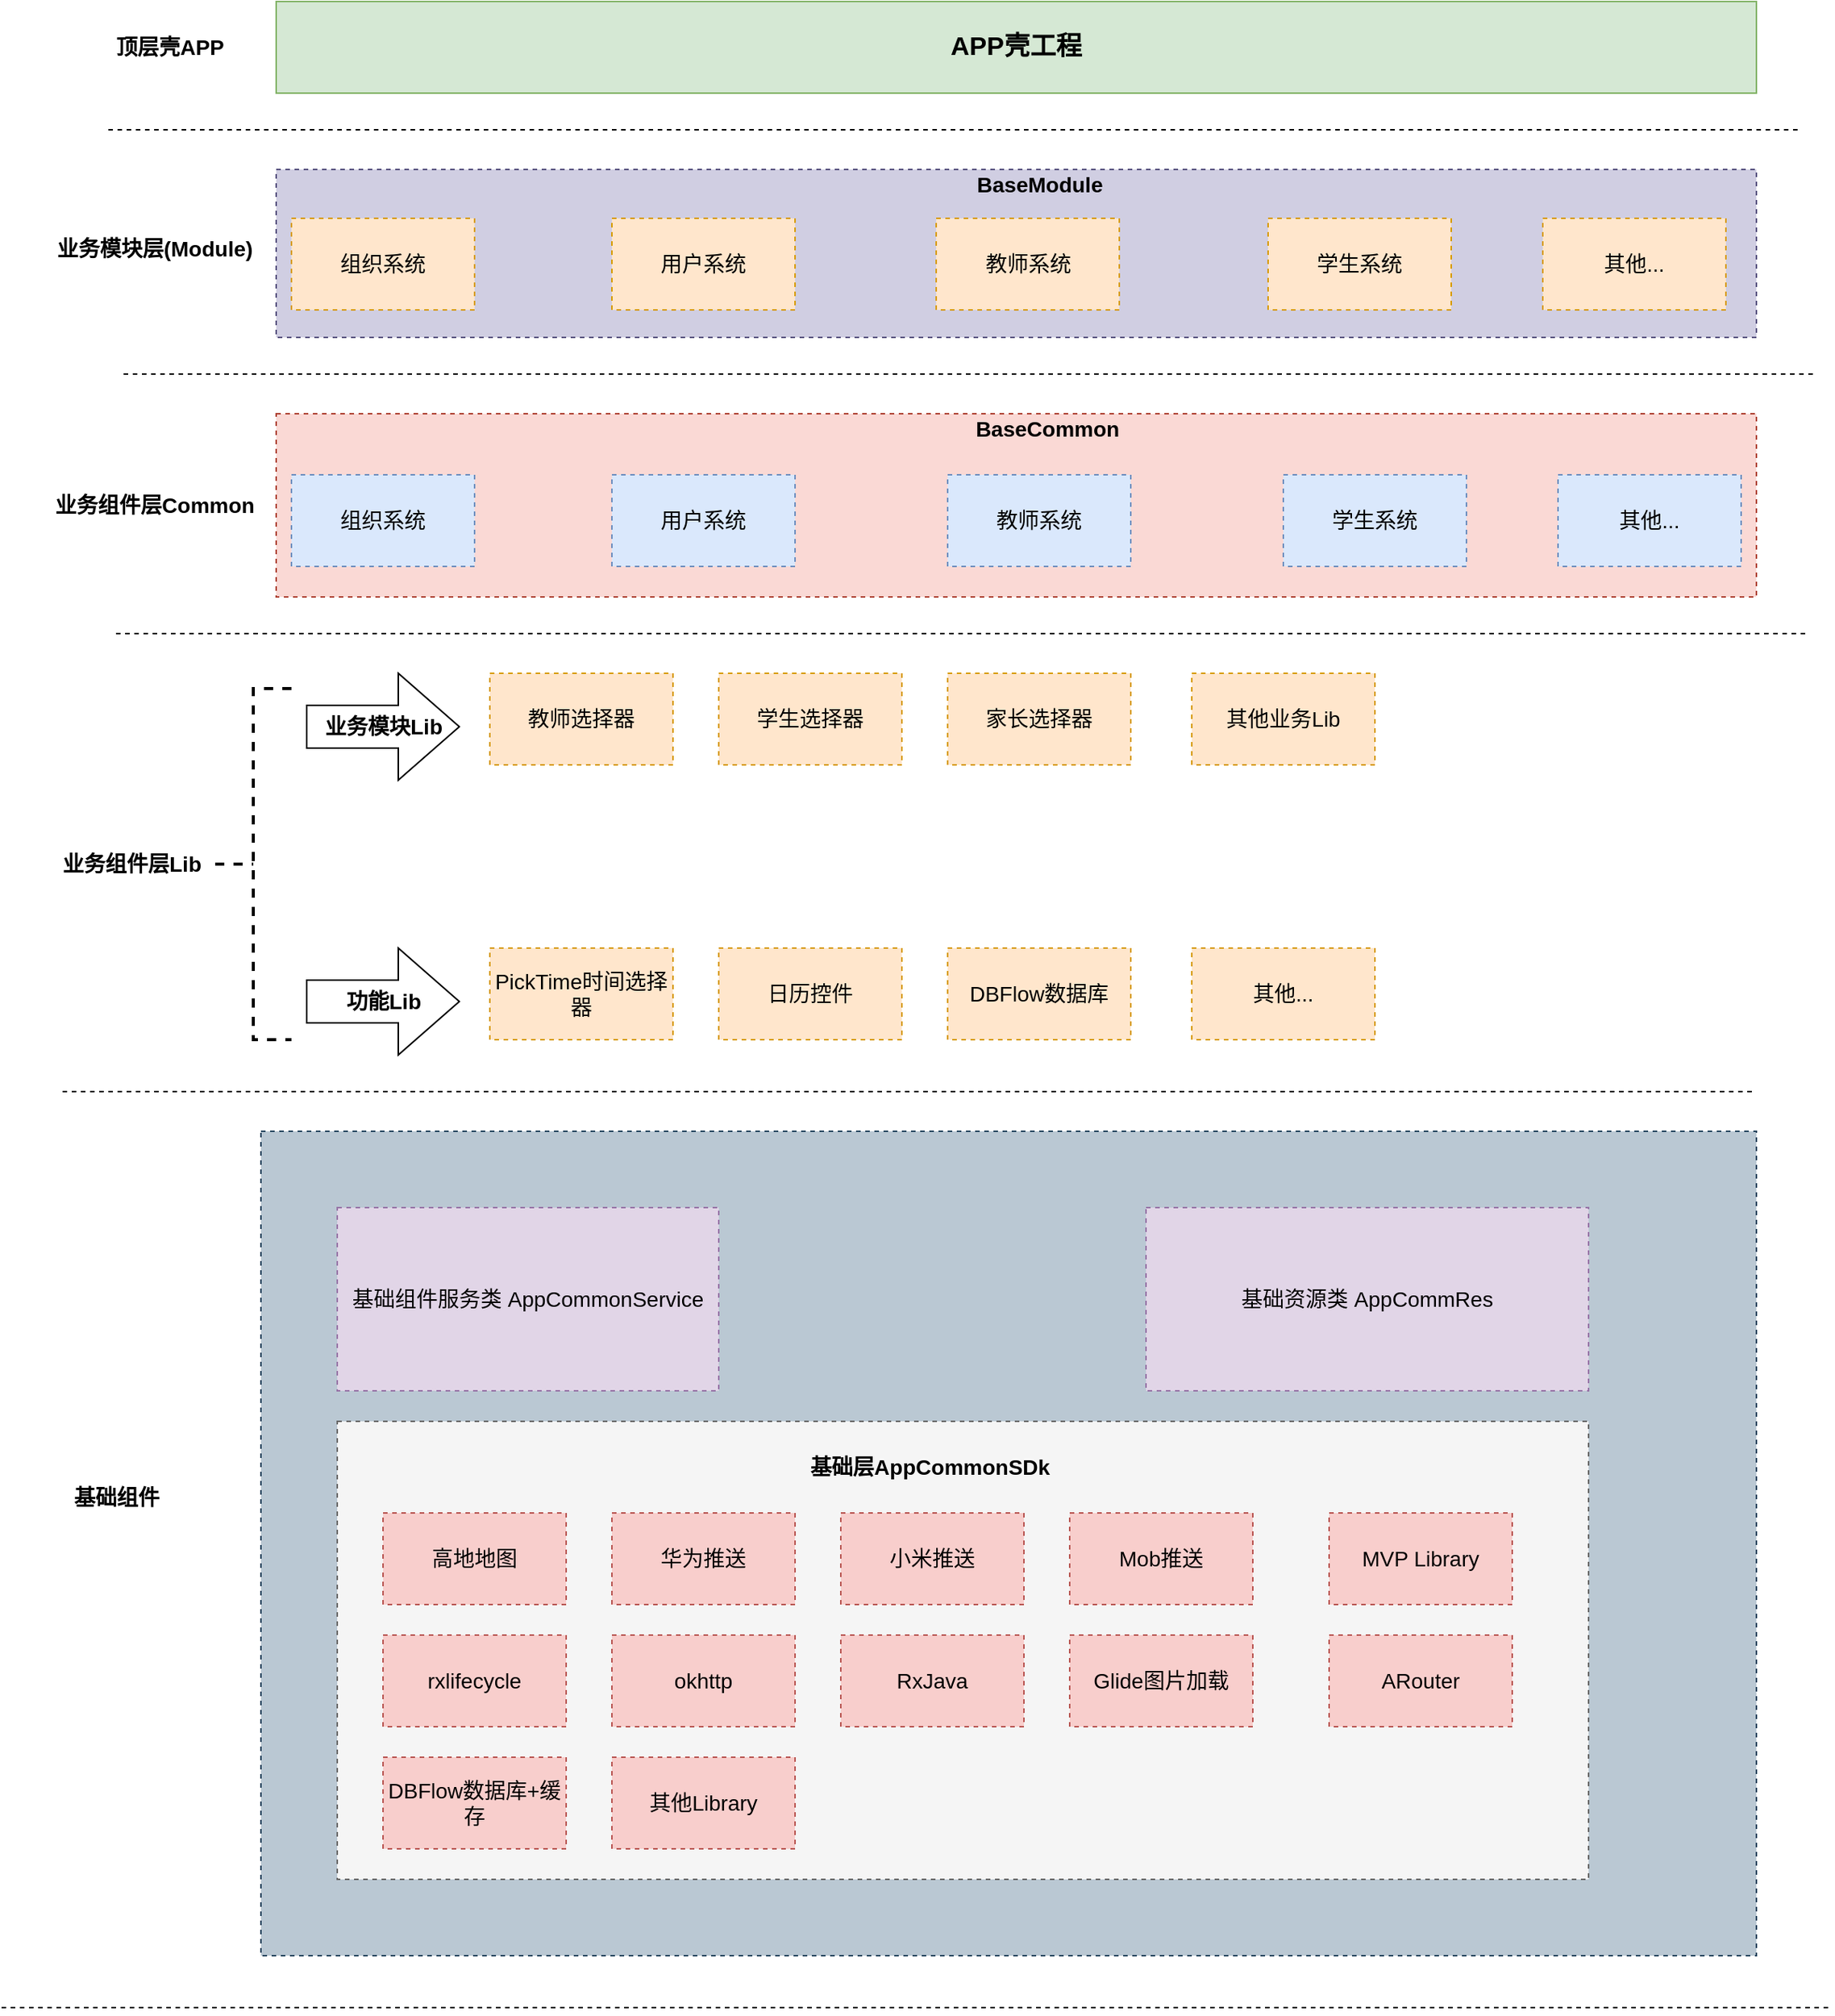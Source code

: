 <mxfile version="13.8.8" type="github">
  <diagram id="5YJdf_GiZVkq7qKEYGZW" name="Page-1">
    <mxGraphModel dx="2249" dy="762" grid="1" gridSize="10" guides="1" tooltips="1" connect="1" arrows="1" fold="1" page="1" pageScale="1" pageWidth="827" pageHeight="1169" math="0" shadow="0">
      <root>
        <mxCell id="0" />
        <mxCell id="1" parent="0" />
        <mxCell id="j0w_x6X-0oKLD-OR9ZKu-62" value="" style="rounded=0;whiteSpace=wrap;html=1;dashed=1;fontSize=14;fillColor=#d0cee2;strokeColor=#56517e;" vertex="1" parent="1">
          <mxGeometry x="100" y="170" width="970" height="110" as="geometry" />
        </mxCell>
        <mxCell id="j0w_x6X-0oKLD-OR9ZKu-60" value="" style="rounded=0;whiteSpace=wrap;html=1;dashed=1;fontSize=14;fillColor=#fad9d5;strokeColor=#ae4132;" vertex="1" parent="1">
          <mxGeometry x="100" y="330" width="970" height="120" as="geometry" />
        </mxCell>
        <mxCell id="j0w_x6X-0oKLD-OR9ZKu-58" value="" style="rounded=0;whiteSpace=wrap;html=1;dashed=1;fontSize=14;fillColor=#bac8d3;strokeColor=#23445d;" vertex="1" parent="1">
          <mxGeometry x="90" y="800" width="980" height="540" as="geometry" />
        </mxCell>
        <mxCell id="j0w_x6X-0oKLD-OR9ZKu-52" value="" style="rounded=0;whiteSpace=wrap;html=1;dashed=1;fontSize=14;fillColor=#f5f5f5;strokeColor=#666666;fontColor=#333333;" vertex="1" parent="1">
          <mxGeometry x="140" y="990" width="820" height="300" as="geometry" />
        </mxCell>
        <mxCell id="QNq1hISHLKf9LOUZHScL-2" value="&lt;font style=&quot;font-size: 17px&quot;&gt;APP壳工程&lt;/font&gt;" style="rounded=0;whiteSpace=wrap;html=1;fillColor=#d5e8d4;strokeColor=#82b366;fontStyle=1" parent="1" vertex="1">
          <mxGeometry x="100" y="60" width="970" height="60" as="geometry" />
        </mxCell>
        <mxCell id="QNq1hISHLKf9LOUZHScL-4" value="顶层壳APP" style="text;html=1;align=center;verticalAlign=middle;resizable=0;points=[];autosize=1;fontStyle=1;fontSize=14;" parent="1" vertex="1">
          <mxGeometry x="-15" y="80" width="90" height="20" as="geometry" />
        </mxCell>
        <mxCell id="QNq1hISHLKf9LOUZHScL-5" value="" style="line;strokeWidth=1;fillColor=none;align=left;verticalAlign=middle;spacingTop=-1;spacingLeft=3;spacingRight=3;rotatable=0;labelPosition=right;points=[];portConstraint=eastwest;fontSize=14;dashed=1;" parent="1" vertex="1">
          <mxGeometry x="-10" y="140" width="1110" height="8" as="geometry" />
        </mxCell>
        <mxCell id="j0w_x6X-0oKLD-OR9ZKu-1" value="&lt;b&gt;业务模块层(Module)&lt;/b&gt;" style="text;html=1;align=center;verticalAlign=middle;resizable=0;points=[];autosize=1;fontSize=14;" vertex="1" parent="1">
          <mxGeometry x="-50" y="212" width="140" height="20" as="geometry" />
        </mxCell>
        <mxCell id="j0w_x6X-0oKLD-OR9ZKu-2" value="教师系统" style="rounded=0;whiteSpace=wrap;html=1;dashed=1;fontSize=14;fillColor=#ffe6cc;strokeColor=#d79b00;" vertex="1" parent="1">
          <mxGeometry x="532.5" y="202" width="120" height="60" as="geometry" />
        </mxCell>
        <mxCell id="j0w_x6X-0oKLD-OR9ZKu-3" value="学生系统" style="rounded=0;whiteSpace=wrap;html=1;dashed=1;fontSize=14;fillColor=#ffe6cc;strokeColor=#d79b00;" vertex="1" parent="1">
          <mxGeometry x="750" y="202" width="120" height="60" as="geometry" />
        </mxCell>
        <mxCell id="j0w_x6X-0oKLD-OR9ZKu-5" value="组织系统" style="rounded=0;whiteSpace=wrap;html=1;dashed=1;fontSize=14;fillColor=#ffe6cc;strokeColor=#d79b00;" vertex="1" parent="1">
          <mxGeometry x="110" y="202" width="120" height="60" as="geometry" />
        </mxCell>
        <mxCell id="j0w_x6X-0oKLD-OR9ZKu-6" value="用户系统" style="rounded=0;whiteSpace=wrap;html=1;dashed=1;fontSize=14;fillColor=#ffe6cc;strokeColor=#d79b00;" vertex="1" parent="1">
          <mxGeometry x="320" y="202" width="120" height="60" as="geometry" />
        </mxCell>
        <mxCell id="j0w_x6X-0oKLD-OR9ZKu-7" value="其他..." style="rounded=0;whiteSpace=wrap;html=1;dashed=1;fontSize=14;fillColor=#ffe6cc;strokeColor=#d79b00;" vertex="1" parent="1">
          <mxGeometry x="930" y="202" width="120" height="60" as="geometry" />
        </mxCell>
        <mxCell id="j0w_x6X-0oKLD-OR9ZKu-9" value="" style="line;strokeWidth=1;fillColor=none;align=left;verticalAlign=middle;spacingTop=-1;spacingLeft=3;spacingRight=3;rotatable=0;labelPosition=right;points=[];portConstraint=eastwest;fontSize=14;dashed=1;" vertex="1" parent="1">
          <mxGeometry y="300" width="1110" height="8" as="geometry" />
        </mxCell>
        <mxCell id="j0w_x6X-0oKLD-OR9ZKu-10" value="教师选择器" style="rounded=0;whiteSpace=wrap;html=1;dashed=1;fontSize=14;fillColor=#ffe6cc;strokeColor=#d79b00;" vertex="1" parent="1">
          <mxGeometry x="240" y="500" width="120" height="60" as="geometry" />
        </mxCell>
        <mxCell id="j0w_x6X-0oKLD-OR9ZKu-11" value="&lt;b&gt;业务组件层Lib&lt;/b&gt;" style="text;html=1;align=center;verticalAlign=middle;resizable=0;points=[];autosize=1;fontSize=14;" vertex="1" parent="1">
          <mxGeometry x="-50" y="615" width="110" height="20" as="geometry" />
        </mxCell>
        <mxCell id="j0w_x6X-0oKLD-OR9ZKu-16" value="" style="strokeWidth=2;html=1;shape=mxgraph.flowchart.annotation_2;align=left;labelPosition=right;pointerEvents=1;dashed=1;fontSize=14;" vertex="1" parent="1">
          <mxGeometry x="60" y="510" width="50" height="230" as="geometry" />
        </mxCell>
        <mxCell id="j0w_x6X-0oKLD-OR9ZKu-18" value="&lt;b&gt;业务模块Lib&lt;/b&gt;" style="html=1;shadow=0;dashed=0;align=center;verticalAlign=middle;shape=mxgraph.arrows2.arrow;dy=0.6;dx=40;notch=0;fontSize=14;" vertex="1" parent="1">
          <mxGeometry x="120" y="500" width="100" height="70" as="geometry" />
        </mxCell>
        <mxCell id="j0w_x6X-0oKLD-OR9ZKu-19" value="学生选择器" style="rounded=0;whiteSpace=wrap;html=1;dashed=1;fontSize=14;fillColor=#ffe6cc;strokeColor=#d79b00;" vertex="1" parent="1">
          <mxGeometry x="390" y="500" width="120" height="60" as="geometry" />
        </mxCell>
        <mxCell id="j0w_x6X-0oKLD-OR9ZKu-20" value="家长选择器" style="rounded=0;whiteSpace=wrap;html=1;dashed=1;fontSize=14;fillColor=#ffe6cc;strokeColor=#d79b00;" vertex="1" parent="1">
          <mxGeometry x="540" y="500" width="120" height="60" as="geometry" />
        </mxCell>
        <mxCell id="j0w_x6X-0oKLD-OR9ZKu-21" value="其他业务Lib" style="rounded=0;whiteSpace=wrap;html=1;dashed=1;fontSize=14;fillColor=#ffe6cc;strokeColor=#d79b00;" vertex="1" parent="1">
          <mxGeometry x="700" y="500" width="120" height="60" as="geometry" />
        </mxCell>
        <mxCell id="j0w_x6X-0oKLD-OR9ZKu-22" value="&lt;b&gt;功能Lib&lt;/b&gt;" style="html=1;shadow=0;dashed=0;align=center;verticalAlign=middle;shape=mxgraph.arrows2.arrow;dy=0.6;dx=40;notch=0;fontSize=14;" vertex="1" parent="1">
          <mxGeometry x="120" y="680" width="100" height="70" as="geometry" />
        </mxCell>
        <mxCell id="j0w_x6X-0oKLD-OR9ZKu-23" value="PickTime时间选择器" style="rounded=0;whiteSpace=wrap;html=1;dashed=1;fontSize=14;fillColor=#ffe6cc;strokeColor=#d79b00;" vertex="1" parent="1">
          <mxGeometry x="240" y="680" width="120" height="60" as="geometry" />
        </mxCell>
        <mxCell id="j0w_x6X-0oKLD-OR9ZKu-24" value="日历控件" style="rounded=0;whiteSpace=wrap;html=1;dashed=1;fontSize=14;fillColor=#ffe6cc;strokeColor=#d79b00;" vertex="1" parent="1">
          <mxGeometry x="390" y="680" width="120" height="60" as="geometry" />
        </mxCell>
        <mxCell id="j0w_x6X-0oKLD-OR9ZKu-25" value="DBFlow数据库" style="rounded=0;whiteSpace=wrap;html=1;dashed=1;fontSize=14;fillColor=#ffe6cc;strokeColor=#d79b00;" vertex="1" parent="1">
          <mxGeometry x="540" y="680" width="120" height="60" as="geometry" />
        </mxCell>
        <mxCell id="j0w_x6X-0oKLD-OR9ZKu-26" value="其他..." style="rounded=0;whiteSpace=wrap;html=1;dashed=1;fontSize=14;fillColor=#ffe6cc;strokeColor=#d79b00;" vertex="1" parent="1">
          <mxGeometry x="700" y="680" width="120" height="60" as="geometry" />
        </mxCell>
        <mxCell id="j0w_x6X-0oKLD-OR9ZKu-27" value="" style="line;strokeWidth=1;fillColor=none;align=left;verticalAlign=middle;spacingTop=-1;spacingLeft=3;spacingRight=3;rotatable=0;labelPosition=right;points=[];portConstraint=eastwest;fontSize=14;dashed=1;" vertex="1" parent="1">
          <mxGeometry x="-5" y="470" width="1110" height="8" as="geometry" />
        </mxCell>
        <mxCell id="j0w_x6X-0oKLD-OR9ZKu-29" value="&lt;b&gt;业务组件层Common&lt;/b&gt;" style="text;html=1;align=center;verticalAlign=middle;resizable=0;points=[];autosize=1;fontSize=14;" vertex="1" parent="1">
          <mxGeometry x="-55" y="380" width="150" height="20" as="geometry" />
        </mxCell>
        <mxCell id="j0w_x6X-0oKLD-OR9ZKu-37" value="教师系统" style="rounded=0;whiteSpace=wrap;html=1;dashed=1;fontSize=14;fillColor=#dae8fc;strokeColor=#6c8ebf;" vertex="1" parent="1">
          <mxGeometry x="540" y="370" width="120" height="60" as="geometry" />
        </mxCell>
        <mxCell id="j0w_x6X-0oKLD-OR9ZKu-38" value="学生系统" style="rounded=0;whiteSpace=wrap;html=1;dashed=1;fontSize=14;fillColor=#dae8fc;strokeColor=#6c8ebf;" vertex="1" parent="1">
          <mxGeometry x="760" y="370" width="120" height="60" as="geometry" />
        </mxCell>
        <mxCell id="j0w_x6X-0oKLD-OR9ZKu-39" value="组织系统" style="rounded=0;whiteSpace=wrap;html=1;dashed=1;fontSize=14;fillColor=#dae8fc;strokeColor=#6c8ebf;" vertex="1" parent="1">
          <mxGeometry x="110" y="370" width="120" height="60" as="geometry" />
        </mxCell>
        <mxCell id="j0w_x6X-0oKLD-OR9ZKu-40" value="用户系统" style="rounded=0;whiteSpace=wrap;html=1;dashed=1;fontSize=14;fillColor=#dae8fc;strokeColor=#6c8ebf;" vertex="1" parent="1">
          <mxGeometry x="320" y="370" width="120" height="60" as="geometry" />
        </mxCell>
        <mxCell id="j0w_x6X-0oKLD-OR9ZKu-41" value="其他..." style="rounded=0;whiteSpace=wrap;html=1;dashed=1;fontSize=14;fillColor=#dae8fc;strokeColor=#6c8ebf;" vertex="1" parent="1">
          <mxGeometry x="940" y="370" width="120" height="60" as="geometry" />
        </mxCell>
        <mxCell id="j0w_x6X-0oKLD-OR9ZKu-42" value="&lt;b&gt;基础组件&lt;/b&gt;" style="text;html=1;align=center;verticalAlign=middle;resizable=0;points=[];autosize=1;fontSize=14;" vertex="1" parent="1">
          <mxGeometry x="-40" y="1030" width="70" height="20" as="geometry" />
        </mxCell>
        <mxCell id="j0w_x6X-0oKLD-OR9ZKu-43" value="高地地图" style="rounded=0;whiteSpace=wrap;html=1;dashed=1;fontSize=14;fillColor=#f8cecc;strokeColor=#b85450;" vertex="1" parent="1">
          <mxGeometry x="170" y="1050" width="120" height="60" as="geometry" />
        </mxCell>
        <mxCell id="j0w_x6X-0oKLD-OR9ZKu-44" value="华为推送" style="rounded=0;whiteSpace=wrap;html=1;dashed=1;fontSize=14;fillColor=#f8cecc;strokeColor=#b85450;" vertex="1" parent="1">
          <mxGeometry x="320" y="1050" width="120" height="60" as="geometry" />
        </mxCell>
        <mxCell id="j0w_x6X-0oKLD-OR9ZKu-45" value="小米推送" style="rounded=0;whiteSpace=wrap;html=1;dashed=1;fontSize=14;fillColor=#f8cecc;strokeColor=#b85450;" vertex="1" parent="1">
          <mxGeometry x="470" y="1050" width="120" height="60" as="geometry" />
        </mxCell>
        <mxCell id="j0w_x6X-0oKLD-OR9ZKu-46" value="okhttp" style="rounded=0;whiteSpace=wrap;html=1;dashed=1;fontSize=14;fillColor=#f8cecc;strokeColor=#b85450;" vertex="1" parent="1">
          <mxGeometry x="320" y="1130" width="120" height="60" as="geometry" />
        </mxCell>
        <mxCell id="j0w_x6X-0oKLD-OR9ZKu-47" value="RxJava" style="rounded=0;whiteSpace=wrap;html=1;dashed=1;fontSize=14;fillColor=#f8cecc;strokeColor=#b85450;" vertex="1" parent="1">
          <mxGeometry x="470" y="1130" width="120" height="60" as="geometry" />
        </mxCell>
        <mxCell id="j0w_x6X-0oKLD-OR9ZKu-48" value="rxlifecycle" style="rounded=0;whiteSpace=wrap;html=1;dashed=1;fontSize=14;fillColor=#f8cecc;strokeColor=#b85450;" vertex="1" parent="1">
          <mxGeometry x="170" y="1130" width="120" height="60" as="geometry" />
        </mxCell>
        <mxCell id="j0w_x6X-0oKLD-OR9ZKu-49" value="Mob推送" style="rounded=0;whiteSpace=wrap;html=1;dashed=1;fontSize=14;fillColor=#f8cecc;strokeColor=#b85450;" vertex="1" parent="1">
          <mxGeometry x="620" y="1050" width="120" height="60" as="geometry" />
        </mxCell>
        <mxCell id="j0w_x6X-0oKLD-OR9ZKu-50" value="其他Library" style="rounded=0;whiteSpace=wrap;html=1;dashed=1;fontSize=14;fillColor=#f8cecc;strokeColor=#b85450;" vertex="1" parent="1">
          <mxGeometry x="320" y="1210" width="120" height="60" as="geometry" />
        </mxCell>
        <mxCell id="j0w_x6X-0oKLD-OR9ZKu-51" value="" style="line;strokeWidth=1;fillColor=none;align=left;verticalAlign=middle;spacingTop=-1;spacingLeft=3;spacingRight=3;rotatable=0;labelPosition=right;points=[];portConstraint=eastwest;fontSize=14;dashed=1;" vertex="1" parent="1">
          <mxGeometry x="-40" y="770" width="1110" height="8" as="geometry" />
        </mxCell>
        <mxCell id="j0w_x6X-0oKLD-OR9ZKu-53" value="&lt;b&gt;基础层AppCommonSDk&lt;/b&gt;" style="text;html=1;align=center;verticalAlign=middle;resizable=0;points=[];autosize=1;fontSize=14;" vertex="1" parent="1">
          <mxGeometry x="442.5" y="1010" width="170" height="20" as="geometry" />
        </mxCell>
        <mxCell id="j0w_x6X-0oKLD-OR9ZKu-55" value="MVP Library" style="rounded=0;whiteSpace=wrap;html=1;dashed=1;fontSize=14;fillColor=#f8cecc;strokeColor=#b85450;" vertex="1" parent="1">
          <mxGeometry x="790" y="1050" width="120" height="60" as="geometry" />
        </mxCell>
        <mxCell id="j0w_x6X-0oKLD-OR9ZKu-56" value="基础组件服务类 AppCommonService" style="rounded=0;whiteSpace=wrap;html=1;dashed=1;fontSize=14;fillColor=#e1d5e7;strokeColor=#9673a6;" vertex="1" parent="1">
          <mxGeometry x="140" y="850" width="250" height="120" as="geometry" />
        </mxCell>
        <mxCell id="j0w_x6X-0oKLD-OR9ZKu-57" value="基础资源类 AppCommRes" style="rounded=0;whiteSpace=wrap;html=1;dashed=1;fontSize=14;fillColor=#e1d5e7;strokeColor=#9673a6;" vertex="1" parent="1">
          <mxGeometry x="670" y="850" width="290" height="120" as="geometry" />
        </mxCell>
        <mxCell id="j0w_x6X-0oKLD-OR9ZKu-61" value="&lt;b&gt;BaseCommon&lt;/b&gt;" style="text;html=1;align=center;verticalAlign=middle;resizable=0;points=[];autosize=1;fontSize=14;" vertex="1" parent="1">
          <mxGeometry x="550" y="330" width="110" height="20" as="geometry" />
        </mxCell>
        <mxCell id="j0w_x6X-0oKLD-OR9ZKu-63" value="&lt;b&gt;BaseModule&lt;/b&gt;" style="text;html=1;align=center;verticalAlign=middle;resizable=0;points=[];autosize=1;fontSize=14;" vertex="1" parent="1">
          <mxGeometry x="550" y="170" width="100" height="20" as="geometry" />
        </mxCell>
        <mxCell id="j0w_x6X-0oKLD-OR9ZKu-64" value="Glide图片加载" style="rounded=0;whiteSpace=wrap;html=1;dashed=1;fontSize=14;fillColor=#f8cecc;strokeColor=#b85450;" vertex="1" parent="1">
          <mxGeometry x="620" y="1130" width="120" height="60" as="geometry" />
        </mxCell>
        <mxCell id="j0w_x6X-0oKLD-OR9ZKu-66" value="" style="line;strokeWidth=1;fillColor=none;align=left;verticalAlign=middle;spacingTop=-1;spacingLeft=3;spacingRight=3;rotatable=0;labelPosition=right;points=[];portConstraint=eastwest;fontSize=14;dashed=1;" vertex="1" parent="1">
          <mxGeometry x="-80" y="1370" width="1200" height="8" as="geometry" />
        </mxCell>
        <mxCell id="j0w_x6X-0oKLD-OR9ZKu-67" value="ARouter" style="rounded=0;whiteSpace=wrap;html=1;dashed=1;fontSize=14;fillColor=#f8cecc;strokeColor=#b85450;" vertex="1" parent="1">
          <mxGeometry x="790" y="1130" width="120" height="60" as="geometry" />
        </mxCell>
        <mxCell id="j0w_x6X-0oKLD-OR9ZKu-68" value="DBFlow数据库+缓存" style="rounded=0;whiteSpace=wrap;html=1;dashed=1;fontSize=14;fillColor=#f8cecc;strokeColor=#b85450;" vertex="1" parent="1">
          <mxGeometry x="170" y="1210" width="120" height="60" as="geometry" />
        </mxCell>
      </root>
    </mxGraphModel>
  </diagram>
</mxfile>
